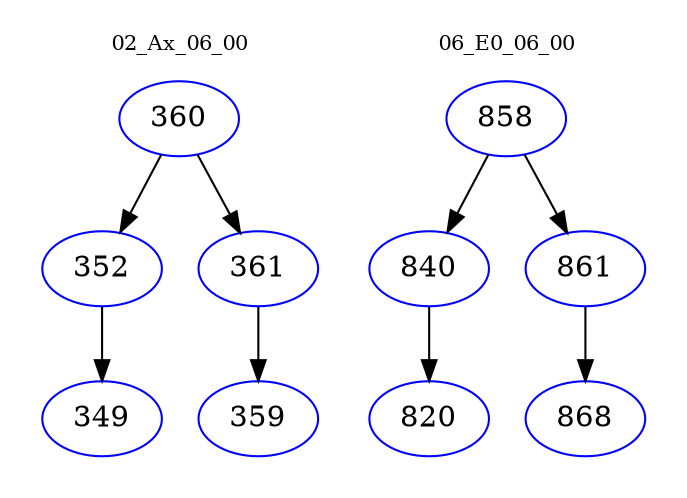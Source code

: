 digraph{
subgraph cluster_0 {
color = white
label = "02_Ax_06_00";
fontsize=10;
T0_360 [label="360", color="blue"]
T0_360 -> T0_352 [color="black"]
T0_352 [label="352", color="blue"]
T0_352 -> T0_349 [color="black"]
T0_349 [label="349", color="blue"]
T0_360 -> T0_361 [color="black"]
T0_361 [label="361", color="blue"]
T0_361 -> T0_359 [color="black"]
T0_359 [label="359", color="blue"]
}
subgraph cluster_1 {
color = white
label = "06_E0_06_00";
fontsize=10;
T1_858 [label="858", color="blue"]
T1_858 -> T1_840 [color="black"]
T1_840 [label="840", color="blue"]
T1_840 -> T1_820 [color="black"]
T1_820 [label="820", color="blue"]
T1_858 -> T1_861 [color="black"]
T1_861 [label="861", color="blue"]
T1_861 -> T1_868 [color="black"]
T1_868 [label="868", color="blue"]
}
}
